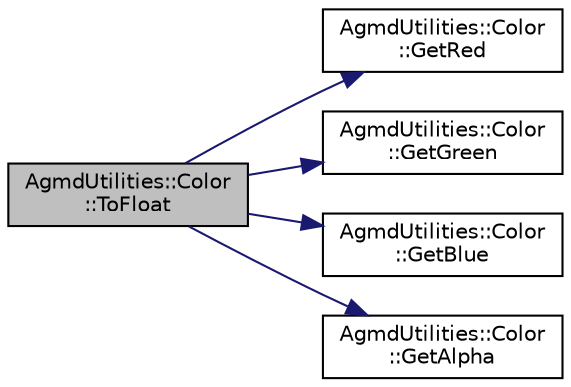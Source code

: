 digraph "AgmdUtilities::Color::ToFloat"
{
  edge [fontname="Helvetica",fontsize="10",labelfontname="Helvetica",labelfontsize="10"];
  node [fontname="Helvetica",fontsize="10",shape=record];
  rankdir="LR";
  Node1 [label="AgmdUtilities::Color\l::ToFloat",height=0.2,width=0.4,color="black", fillcolor="grey75", style="filled" fontcolor="black"];
  Node1 -> Node2 [color="midnightblue",fontsize="10",style="solid"];
  Node2 [label="AgmdUtilities::Color\l::GetRed",height=0.2,width=0.4,color="black", fillcolor="white", style="filled",URL="$class_agmd_utilities_1_1_color.html#a6ad7d75d50aab670dbf6388f00f5a26b"];
  Node1 -> Node3 [color="midnightblue",fontsize="10",style="solid"];
  Node3 [label="AgmdUtilities::Color\l::GetGreen",height=0.2,width=0.4,color="black", fillcolor="white", style="filled",URL="$class_agmd_utilities_1_1_color.html#afaf41195889f84ff2ed965a1314748cc"];
  Node1 -> Node4 [color="midnightblue",fontsize="10",style="solid"];
  Node4 [label="AgmdUtilities::Color\l::GetBlue",height=0.2,width=0.4,color="black", fillcolor="white", style="filled",URL="$class_agmd_utilities_1_1_color.html#a2c86522c1722a0061e9145c1203c9db5"];
  Node1 -> Node5 [color="midnightblue",fontsize="10",style="solid"];
  Node5 [label="AgmdUtilities::Color\l::GetAlpha",height=0.2,width=0.4,color="black", fillcolor="white", style="filled",URL="$class_agmd_utilities_1_1_color.html#a12c54bc6449d19f7ab6d2a247587c3df"];
}

